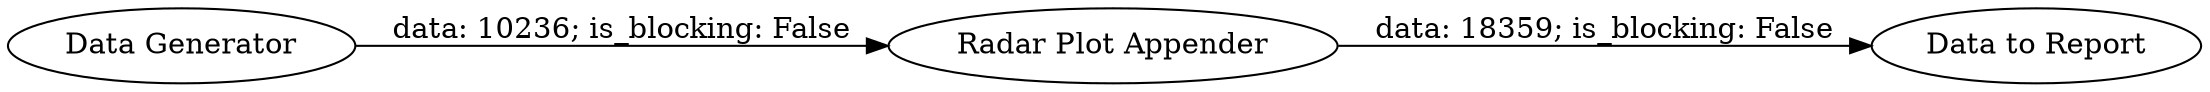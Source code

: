 digraph {
	"-7564171353435355702_1" [label="Data Generator"]
	"-7564171353435355702_3" [label="Radar Plot Appender"]
	"-7564171353435355702_2" [label="Data to Report"]
	"-7564171353435355702_3" -> "-7564171353435355702_2" [label="data: 18359; is_blocking: False"]
	"-7564171353435355702_1" -> "-7564171353435355702_3" [label="data: 10236; is_blocking: False"]
	rankdir=LR
}
